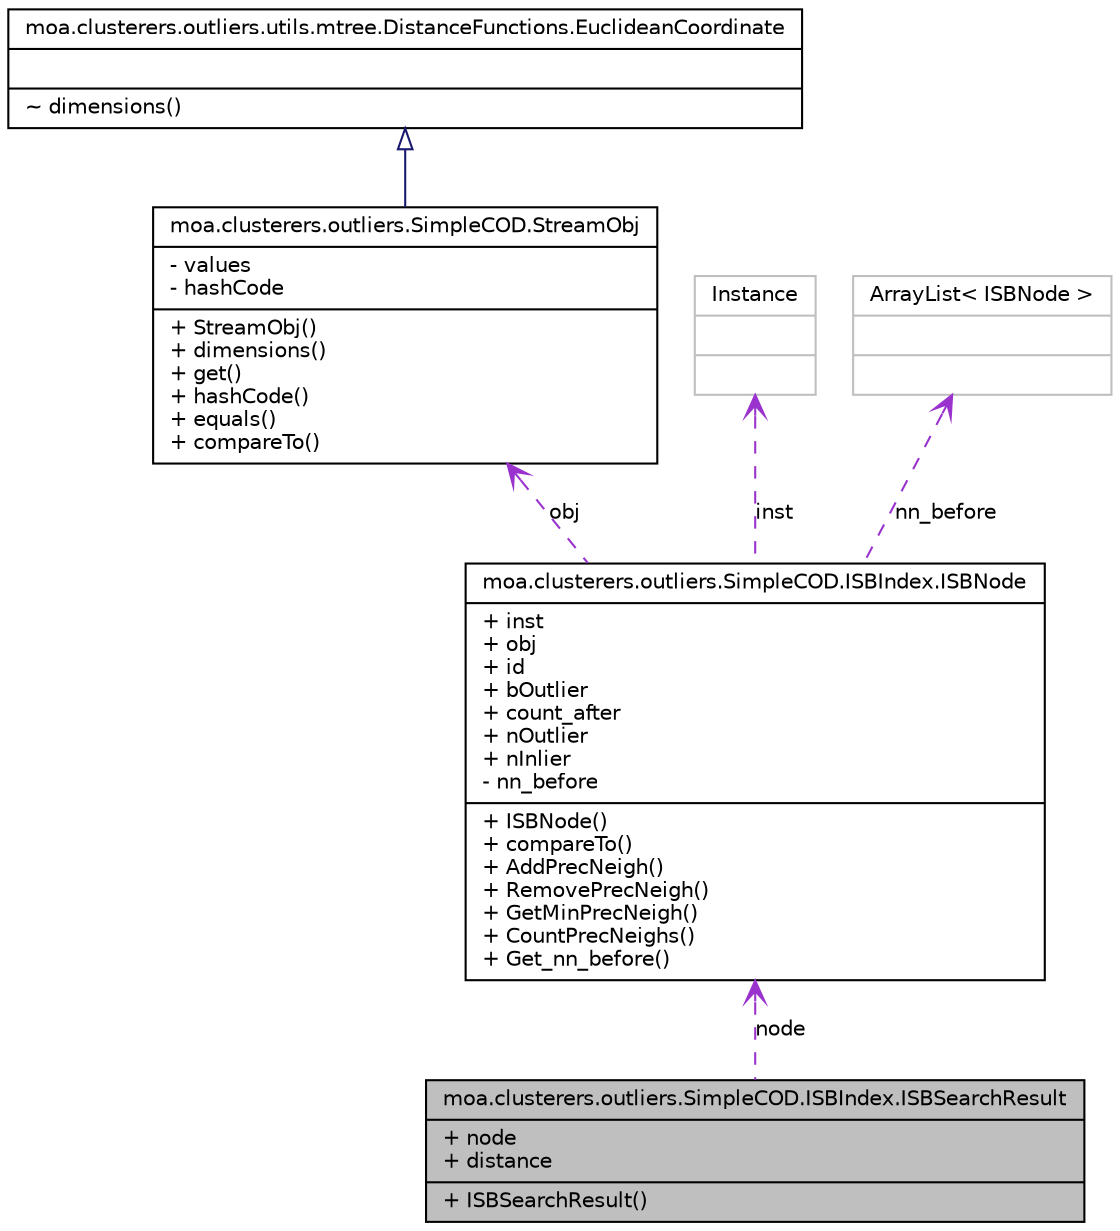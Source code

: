 digraph G
{
  edge [fontname="Helvetica",fontsize="10",labelfontname="Helvetica",labelfontsize="10"];
  node [fontname="Helvetica",fontsize="10",shape=record];
  Node1 [label="{moa.clusterers.outliers.SimpleCOD.ISBIndex.ISBSearchResult\n|+ node\l+ distance\l|+ ISBSearchResult()\l}",height=0.2,width=0.4,color="black", fillcolor="grey75", style="filled" fontcolor="black"];
  Node2 -> Node1 [dir=back,color="darkorchid3",fontsize="10",style="dashed",label="node",arrowtail="open",fontname="Helvetica"];
  Node2 [label="{moa.clusterers.outliers.SimpleCOD.ISBIndex.ISBNode\n|+ inst\l+ obj\l+ id\l+ bOutlier\l+ count_after\l+ nOutlier\l+ nInlier\l- nn_before\l|+ ISBNode()\l+ compareTo()\l+ AddPrecNeigh()\l+ RemovePrecNeigh()\l+ GetMinPrecNeigh()\l+ CountPrecNeighs()\l+ Get_nn_before()\l}",height=0.2,width=0.4,color="black", fillcolor="white", style="filled",URL="$classmoa_1_1clusterers_1_1outliers_1_1SimpleCOD_1_1ISBIndex_1_1ISBNode.html"];
  Node3 -> Node2 [dir=back,color="darkorchid3",fontsize="10",style="dashed",label="obj",arrowtail="open",fontname="Helvetica"];
  Node3 [label="{moa.clusterers.outliers.SimpleCOD.StreamObj\n|- values\l- hashCode\l|+ StreamObj()\l+ dimensions()\l+ get()\l+ hashCode()\l+ equals()\l+ compareTo()\l}",height=0.2,width=0.4,color="black", fillcolor="white", style="filled",URL="$classmoa_1_1clusterers_1_1outliers_1_1SimpleCOD_1_1StreamObj.html"];
  Node4 -> Node3 [dir=back,color="midnightblue",fontsize="10",style="solid",arrowtail="empty",fontname="Helvetica"];
  Node4 [label="{moa.clusterers.outliers.utils.mtree.DistanceFunctions.EuclideanCoordinate\n||~ dimensions()\l}",height=0.2,width=0.4,color="black", fillcolor="white", style="filled",URL="$interfacemoa_1_1clusterers_1_1outliers_1_1utils_1_1mtree_1_1DistanceFunctions_1_1EuclideanCoordinate.html",tooltip="An interface to represent coordinates in Euclidean spaces."];
  Node5 -> Node2 [dir=back,color="darkorchid3",fontsize="10",style="dashed",label="inst",arrowtail="open",fontname="Helvetica"];
  Node5 [label="{Instance\n||}",height=0.2,width=0.4,color="grey75", fillcolor="white", style="filled"];
  Node6 -> Node2 [dir=back,color="darkorchid3",fontsize="10",style="dashed",label="nn_before",arrowtail="open",fontname="Helvetica"];
  Node6 [label="{ArrayList\< ISBNode \>\n||}",height=0.2,width=0.4,color="grey75", fillcolor="white", style="filled"];
}

